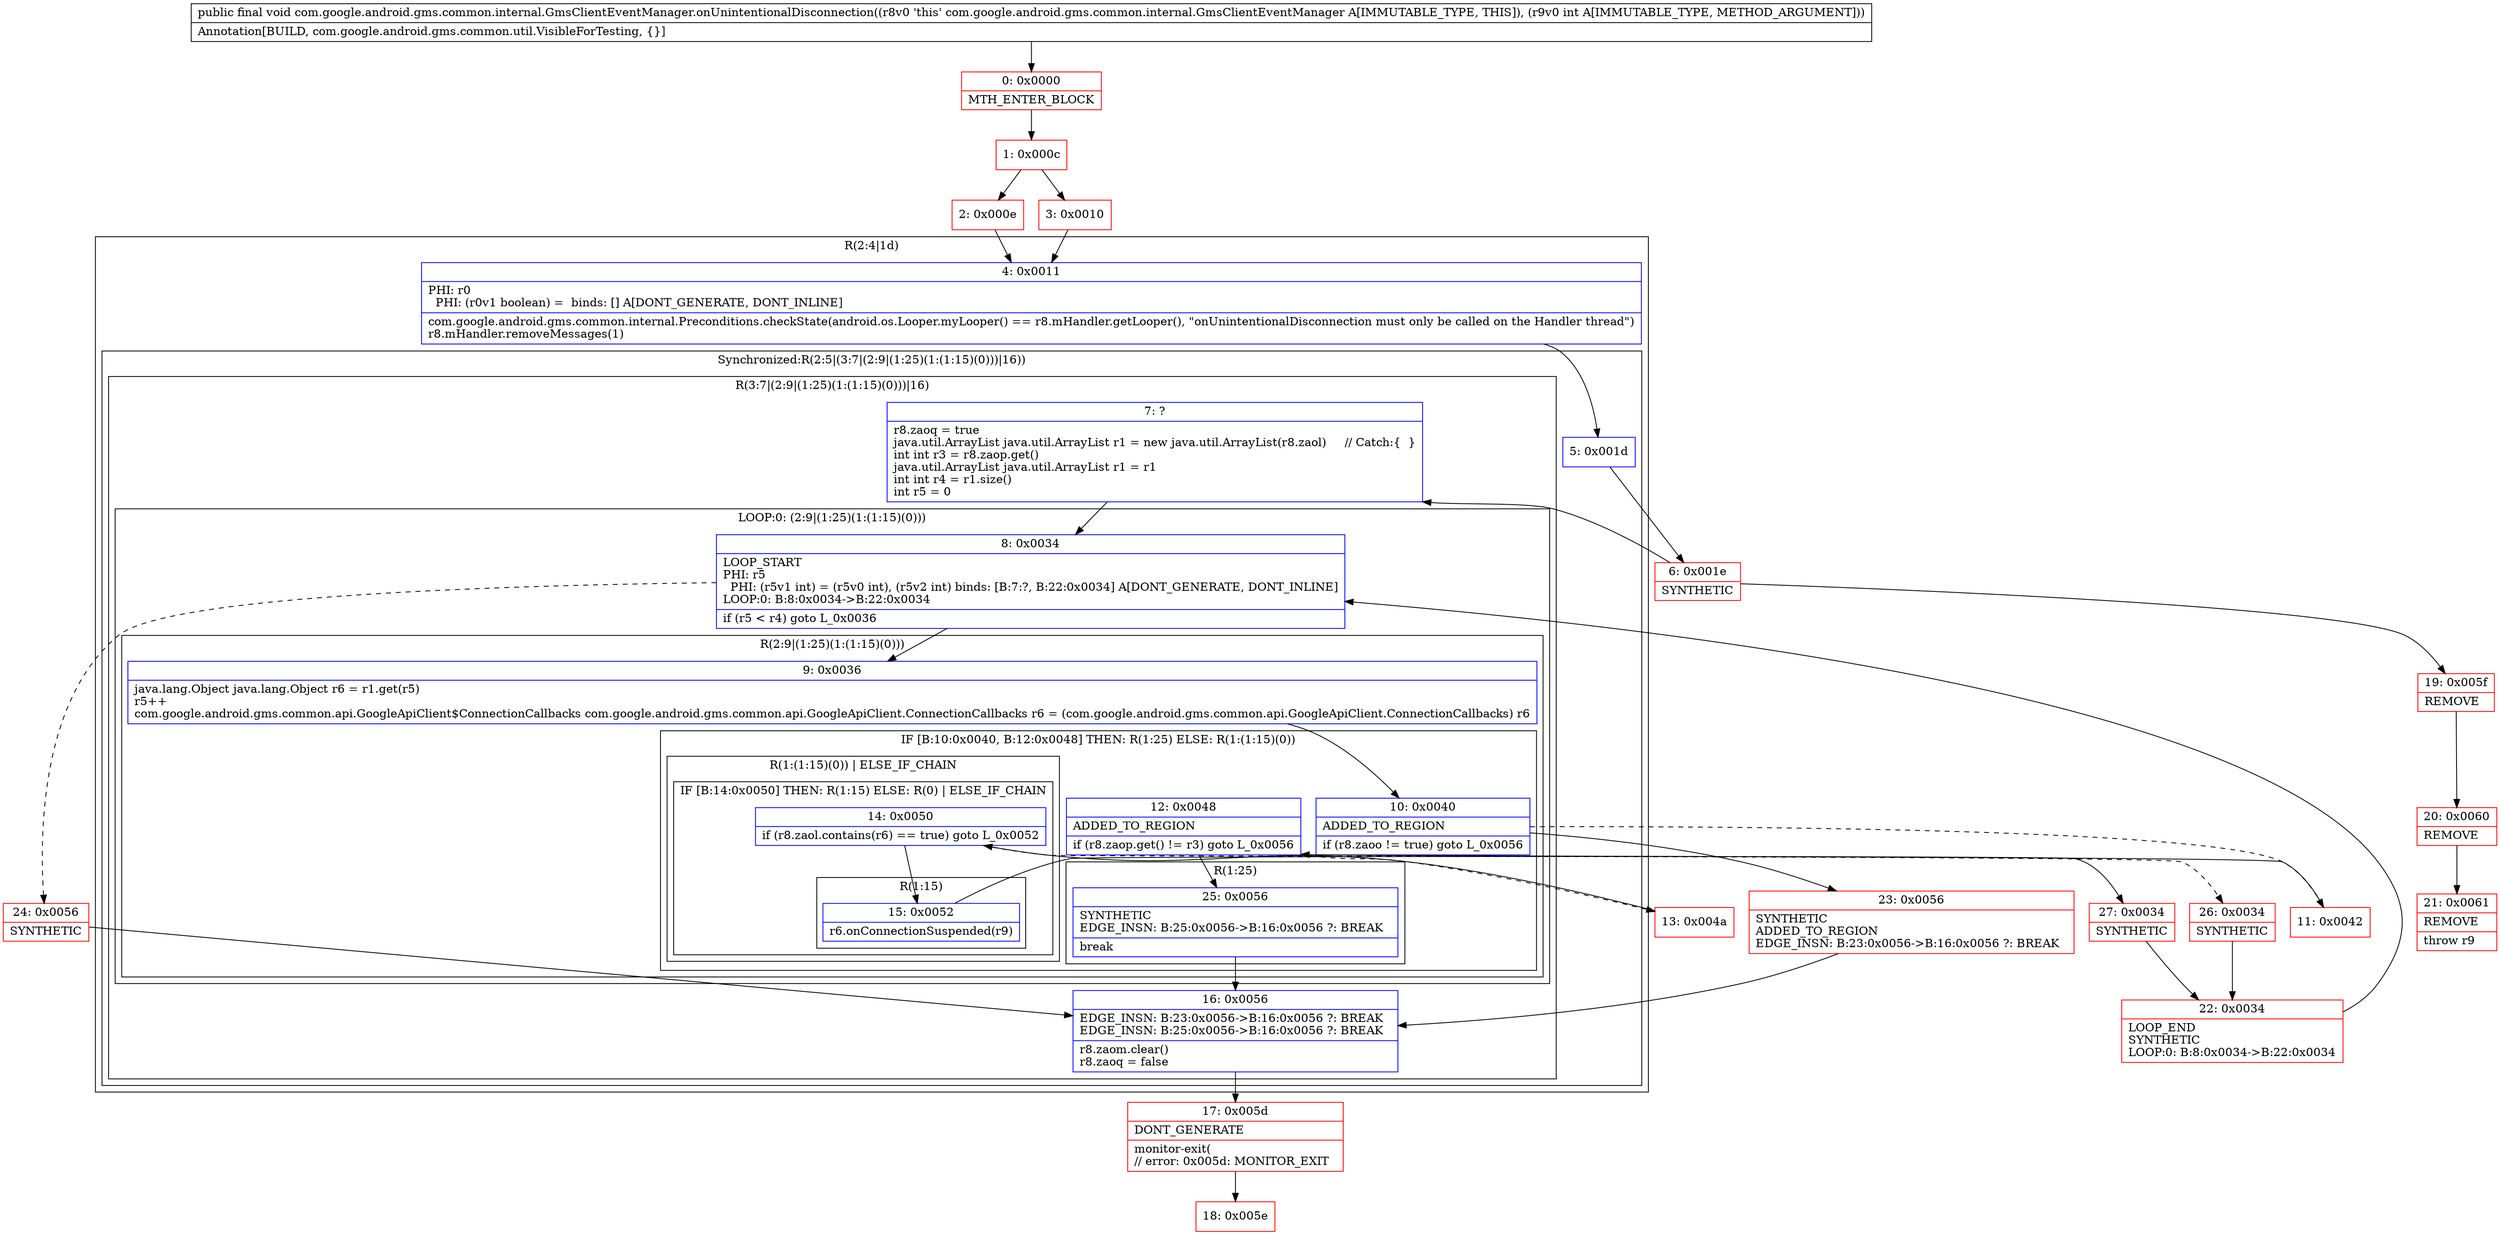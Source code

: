 digraph "CFG forcom.google.android.gms.common.internal.GmsClientEventManager.onUnintentionalDisconnection(I)V" {
subgraph cluster_Region_290662489 {
label = "R(2:4|1d)";
node [shape=record,color=blue];
Node_4 [shape=record,label="{4\:\ 0x0011|PHI: r0 \l  PHI: (r0v1 boolean) =  binds: [] A[DONT_GENERATE, DONT_INLINE]\l|com.google.android.gms.common.internal.Preconditions.checkState(android.os.Looper.myLooper() == r8.mHandler.getLooper(), \"onUnintentionalDisconnection must only be called on the Handler thread\")\lr8.mHandler.removeMessages(1)\l}"];
subgraph cluster_SynchronizedRegion_1583567727 {
label = "Synchronized:R(2:5|(3:7|(2:9|(1:25)(1:(1:15)(0)))|16))";
node [shape=record,color=blue];
Node_5 [shape=record,label="{5\:\ 0x001d}"];
subgraph cluster_Region_1134078057 {
label = "R(3:7|(2:9|(1:25)(1:(1:15)(0)))|16)";
node [shape=record,color=blue];
Node_7 [shape=record,label="{7\:\ ?|r8.zaoq = true\ljava.util.ArrayList java.util.ArrayList r1 = new java.util.ArrayList(r8.zaol)     \/\/ Catch:\{  \}\lint int r3 = r8.zaop.get()\ljava.util.ArrayList java.util.ArrayList r1 = r1\lint int r4 = r1.size()\lint r5 = 0\l}"];
subgraph cluster_LoopRegion_1771160799 {
label = "LOOP:0: (2:9|(1:25)(1:(1:15)(0)))";
node [shape=record,color=blue];
Node_8 [shape=record,label="{8\:\ 0x0034|LOOP_START\lPHI: r5 \l  PHI: (r5v1 int) = (r5v0 int), (r5v2 int) binds: [B:7:?, B:22:0x0034] A[DONT_GENERATE, DONT_INLINE]\lLOOP:0: B:8:0x0034\-\>B:22:0x0034\l|if (r5 \< r4) goto L_0x0036\l}"];
subgraph cluster_Region_1642940809 {
label = "R(2:9|(1:25)(1:(1:15)(0)))";
node [shape=record,color=blue];
Node_9 [shape=record,label="{9\:\ 0x0036|java.lang.Object java.lang.Object r6 = r1.get(r5)\lr5++\lcom.google.android.gms.common.api.GoogleApiClient$ConnectionCallbacks com.google.android.gms.common.api.GoogleApiClient.ConnectionCallbacks r6 = (com.google.android.gms.common.api.GoogleApiClient.ConnectionCallbacks) r6\l}"];
subgraph cluster_IfRegion_1675510812 {
label = "IF [B:10:0x0040, B:12:0x0048] THEN: R(1:25) ELSE: R(1:(1:15)(0))";
node [shape=record,color=blue];
Node_10 [shape=record,label="{10\:\ 0x0040|ADDED_TO_REGION\l|if (r8.zaoo != true) goto L_0x0056\l}"];
Node_12 [shape=record,label="{12\:\ 0x0048|ADDED_TO_REGION\l|if (r8.zaop.get() != r3) goto L_0x0056\l}"];
subgraph cluster_Region_1186370701 {
label = "R(1:25)";
node [shape=record,color=blue];
Node_25 [shape=record,label="{25\:\ 0x0056|SYNTHETIC\lEDGE_INSN: B:25:0x0056\-\>B:16:0x0056 ?: BREAK  \l|break\l}"];
}
subgraph cluster_Region_1591221616 {
label = "R(1:(1:15)(0)) | ELSE_IF_CHAIN\l";
node [shape=record,color=blue];
subgraph cluster_IfRegion_1875698276 {
label = "IF [B:14:0x0050] THEN: R(1:15) ELSE: R(0) | ELSE_IF_CHAIN\l";
node [shape=record,color=blue];
Node_14 [shape=record,label="{14\:\ 0x0050|if (r8.zaol.contains(r6) == true) goto L_0x0052\l}"];
subgraph cluster_Region_2124657957 {
label = "R(1:15)";
node [shape=record,color=blue];
Node_15 [shape=record,label="{15\:\ 0x0052|r6.onConnectionSuspended(r9)\l}"];
}
subgraph cluster_Region_1455552274 {
label = "R(0)";
node [shape=record,color=blue];
}
}
}
}
}
}
Node_16 [shape=record,label="{16\:\ 0x0056|EDGE_INSN: B:23:0x0056\-\>B:16:0x0056 ?: BREAK  \lEDGE_INSN: B:25:0x0056\-\>B:16:0x0056 ?: BREAK  \l|r8.zaom.clear()\lr8.zaoq = false\l}"];
}
}
}
Node_0 [shape=record,color=red,label="{0\:\ 0x0000|MTH_ENTER_BLOCK\l}"];
Node_1 [shape=record,color=red,label="{1\:\ 0x000c}"];
Node_2 [shape=record,color=red,label="{2\:\ 0x000e}"];
Node_3 [shape=record,color=red,label="{3\:\ 0x0010}"];
Node_6 [shape=record,color=red,label="{6\:\ 0x001e|SYNTHETIC\l}"];
Node_11 [shape=record,color=red,label="{11\:\ 0x0042}"];
Node_13 [shape=record,color=red,label="{13\:\ 0x004a}"];
Node_17 [shape=record,color=red,label="{17\:\ 0x005d|DONT_GENERATE\l|monitor\-exit(\l\/\/ error: 0x005d: MONITOR_EXIT  \l}"];
Node_18 [shape=record,color=red,label="{18\:\ 0x005e}"];
Node_19 [shape=record,color=red,label="{19\:\ 0x005f|REMOVE\l}"];
Node_20 [shape=record,color=red,label="{20\:\ 0x0060|REMOVE\l}"];
Node_21 [shape=record,color=red,label="{21\:\ 0x0061|REMOVE\l|throw r9\l}"];
Node_22 [shape=record,color=red,label="{22\:\ 0x0034|LOOP_END\lSYNTHETIC\lLOOP:0: B:8:0x0034\-\>B:22:0x0034\l}"];
Node_23 [shape=record,color=red,label="{23\:\ 0x0056|SYNTHETIC\lADDED_TO_REGION\lEDGE_INSN: B:23:0x0056\-\>B:16:0x0056 ?: BREAK  \l}"];
Node_24 [shape=record,color=red,label="{24\:\ 0x0056|SYNTHETIC\l}"];
Node_26 [shape=record,color=red,label="{26\:\ 0x0034|SYNTHETIC\l}"];
Node_27 [shape=record,color=red,label="{27\:\ 0x0034|SYNTHETIC\l}"];
MethodNode[shape=record,label="{public final void com.google.android.gms.common.internal.GmsClientEventManager.onUnintentionalDisconnection((r8v0 'this' com.google.android.gms.common.internal.GmsClientEventManager A[IMMUTABLE_TYPE, THIS]), (r9v0 int A[IMMUTABLE_TYPE, METHOD_ARGUMENT]))  | Annotation[BUILD, com.google.android.gms.common.util.VisibleForTesting, \{\}]\l}"];
MethodNode -> Node_0;
Node_4 -> Node_5;
Node_5 -> Node_6;
Node_7 -> Node_8;
Node_8 -> Node_9;
Node_8 -> Node_24[style=dashed];
Node_9 -> Node_10;
Node_10 -> Node_11[style=dashed];
Node_10 -> Node_23;
Node_12 -> Node_13[style=dashed];
Node_12 -> Node_25;
Node_25 -> Node_16;
Node_14 -> Node_15;
Node_14 -> Node_26[style=dashed];
Node_15 -> Node_27;
Node_16 -> Node_17;
Node_0 -> Node_1;
Node_1 -> Node_2;
Node_1 -> Node_3;
Node_2 -> Node_4;
Node_3 -> Node_4;
Node_6 -> Node_7;
Node_6 -> Node_19;
Node_11 -> Node_12;
Node_13 -> Node_14;
Node_17 -> Node_18;
Node_19 -> Node_20;
Node_20 -> Node_21;
Node_22 -> Node_8;
Node_23 -> Node_16;
Node_24 -> Node_16;
Node_26 -> Node_22;
Node_27 -> Node_22;
}

